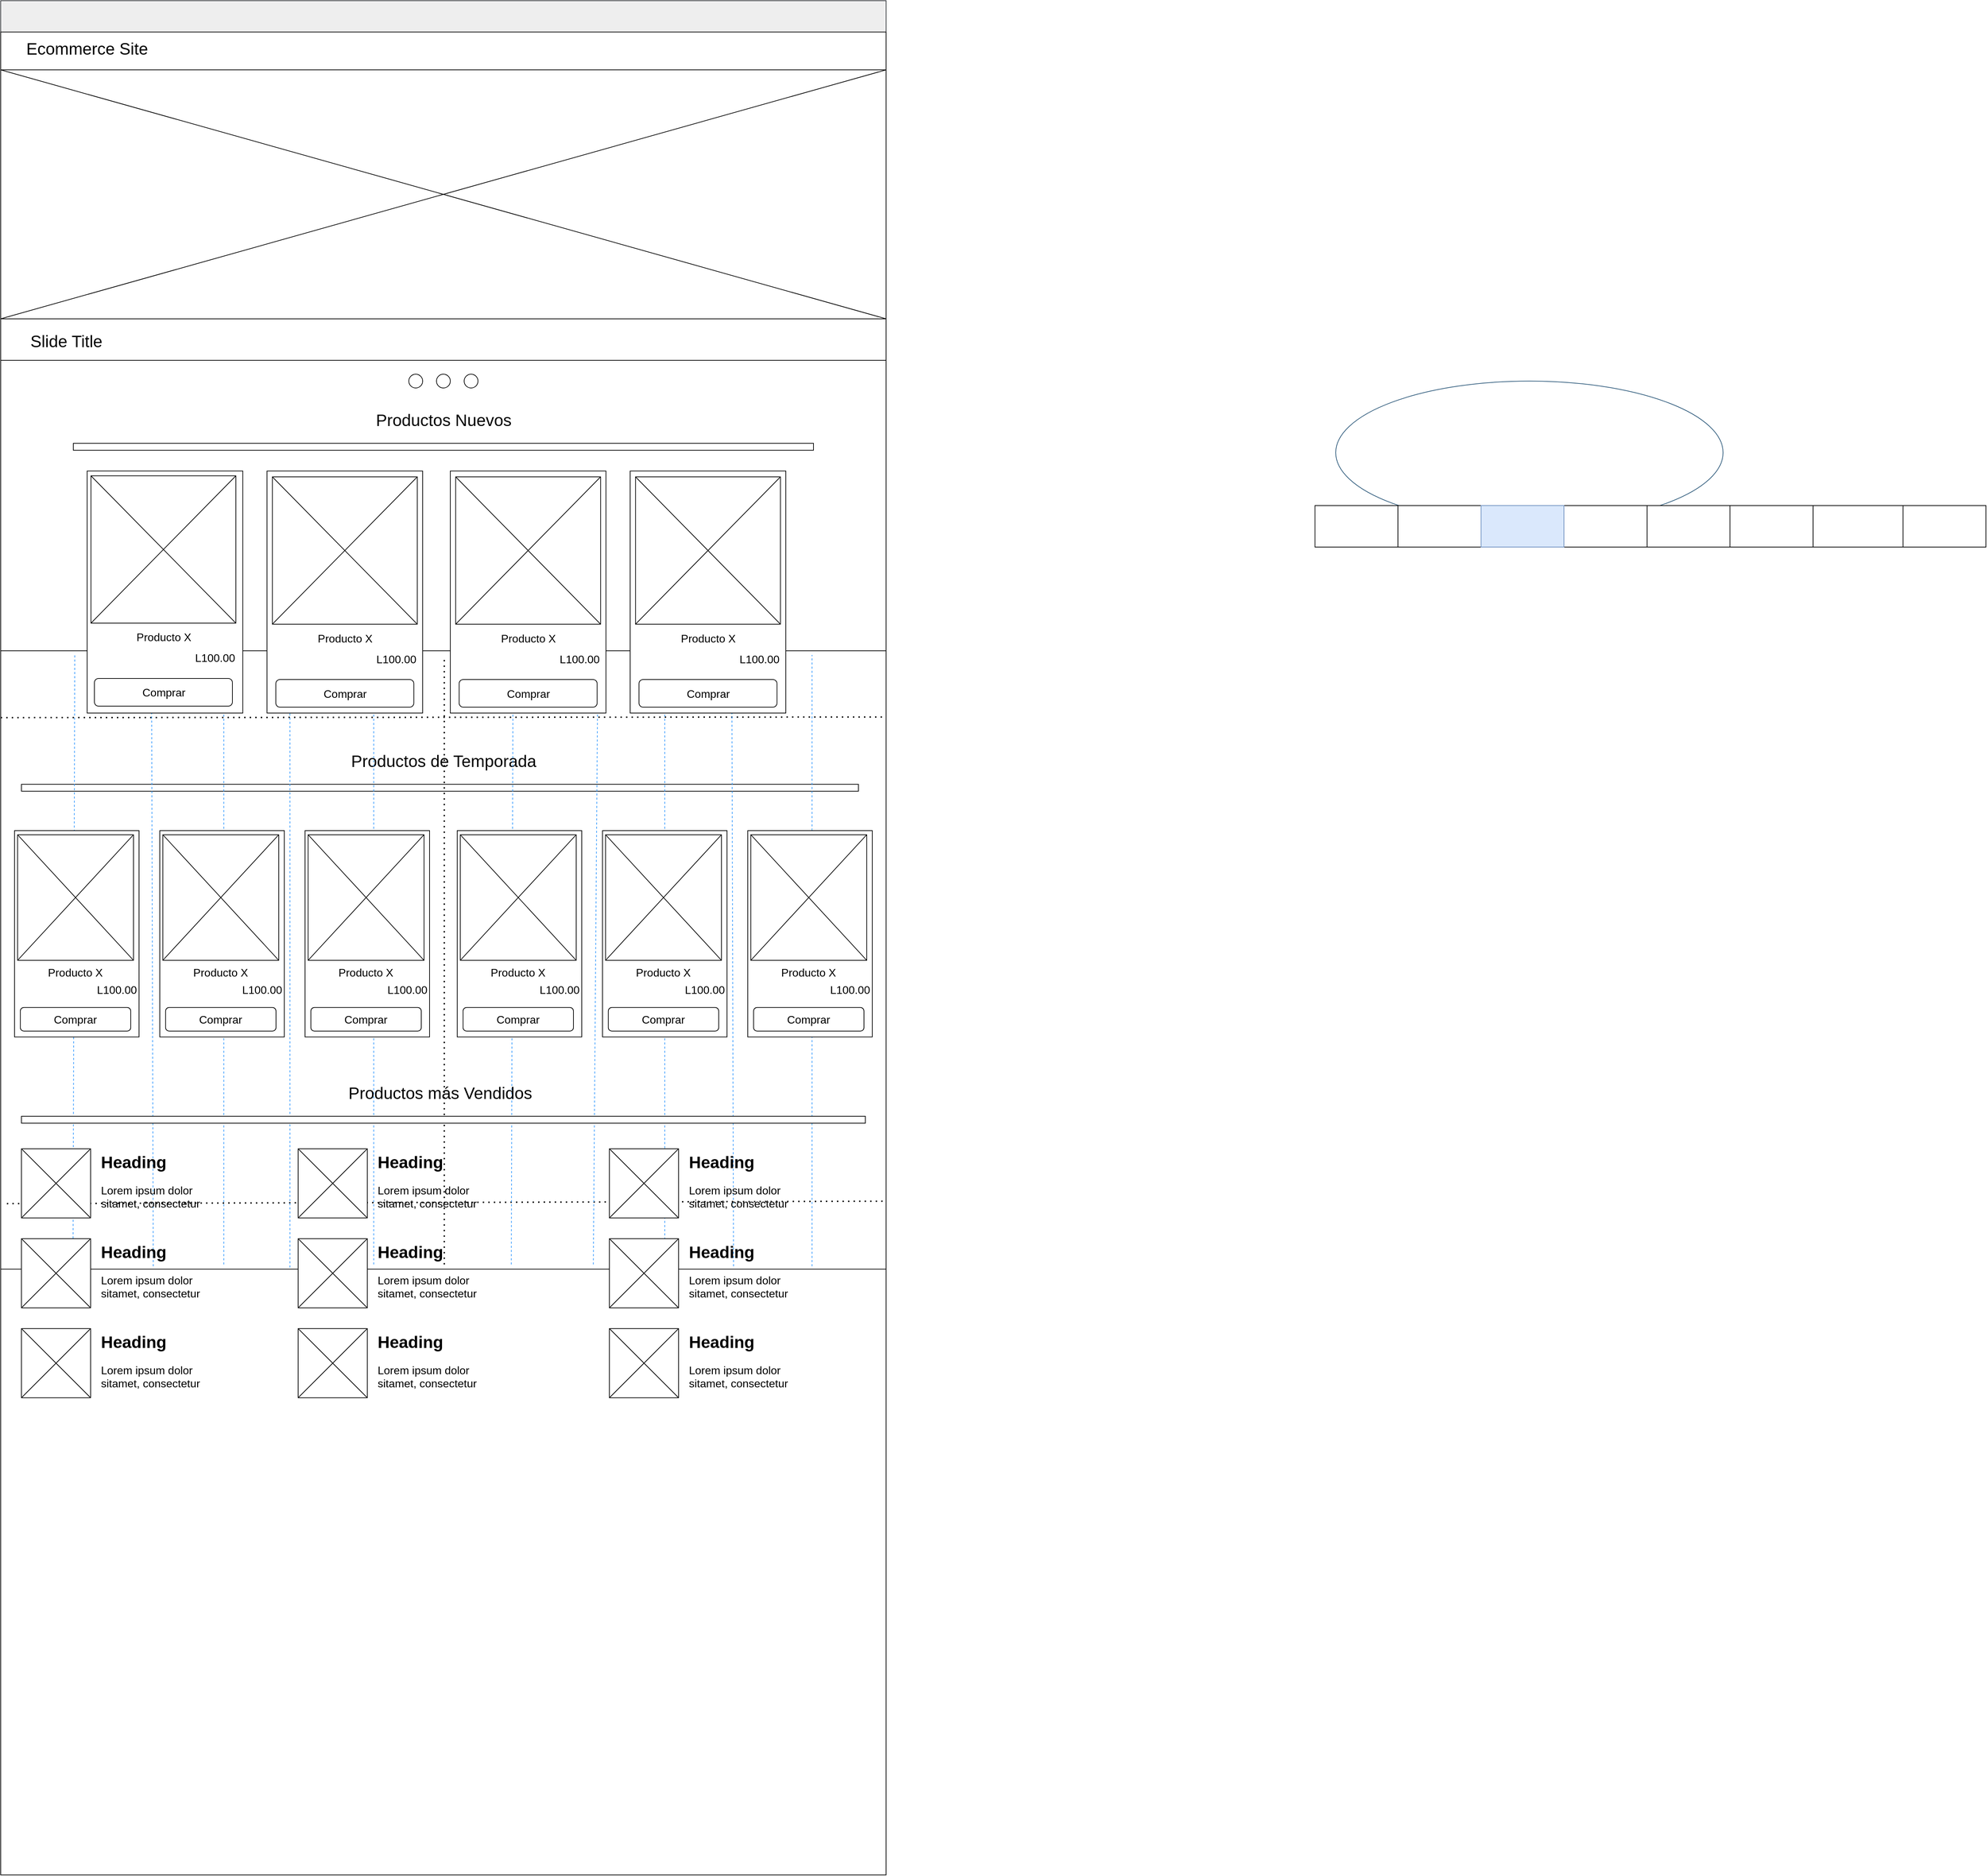 <mxfile version="14.1.8" type="device"><diagram id="IemHOrVSS4CDlaY1buWt" name="Page-1"><mxGraphModel dx="1589" dy="1818" grid="1" gridSize="10" guides="1" tooltips="1" connect="1" arrows="1" fold="1" page="1" pageScale="1" pageWidth="1100" pageHeight="850" math="0" shadow="0"><root><mxCell id="0"/><mxCell id="1" parent="0"/><mxCell id="ACKiXUL_a8ZOPmM-B_Il-213" value="" style="ellipse;whiteSpace=wrap;html=1;strokeColor=#2F5B7C;fontSize=16;" vertex="1" parent="1"><mxGeometry x="1930" y="390" width="560" height="207" as="geometry"/></mxCell><mxCell id="ACKiXUL_a8ZOPmM-B_Il-132" value="" style="group;fontSize=16;" vertex="1" connectable="0" parent="1"><mxGeometry y="1610" width="1280" height="940" as="geometry"/></mxCell><mxCell id="ACKiXUL_a8ZOPmM-B_Il-133" value="" style="rounded=1;whiteSpace=wrap;html=1;fillColor=#eeeeee;strokeColor=#36393d;arcSize=0;" vertex="1" parent="ACKiXUL_a8ZOPmM-B_Il-132"><mxGeometry width="1280" height="50" as="geometry"/></mxCell><mxCell id="ACKiXUL_a8ZOPmM-B_Il-134" value="" style="rounded=1;whiteSpace=wrap;html=1;arcSize=0;" vertex="1" parent="ACKiXUL_a8ZOPmM-B_Il-132"><mxGeometry y="45.31" width="1280" height="894.69" as="geometry"/></mxCell><mxCell id="ACKiXUL_a8ZOPmM-B_Il-1" value="" style="group;imageHeight=6;" vertex="1" connectable="0" parent="1"><mxGeometry y="-160" width="1280" height="2040.0" as="geometry"/></mxCell><mxCell id="ACKiXUL_a8ZOPmM-B_Il-17" value="" style="group" vertex="1" connectable="0" parent="ACKiXUL_a8ZOPmM-B_Il-1"><mxGeometry x="1.137e-13" y="894.004" width="1280" height="1145.996" as="geometry"/></mxCell><mxCell id="ACKiXUL_a8ZOPmM-B_Il-18" value="" style="rounded=1;whiteSpace=wrap;html=1;fillColor=#eeeeee;strokeColor=#36393d;arcSize=0;" vertex="1" parent="ACKiXUL_a8ZOPmM-B_Il-17"><mxGeometry width="1280" height="50" as="geometry"/></mxCell><mxCell id="ACKiXUL_a8ZOPmM-B_Il-19" value="" style="rounded=1;whiteSpace=wrap;html=1;arcSize=0;" vertex="1" parent="ACKiXUL_a8ZOPmM-B_Il-17"><mxGeometry y="45.31" width="1280" height="894.69" as="geometry"/></mxCell><mxCell id="ACKiXUL_a8ZOPmM-B_Il-21" value="Productos de Temporada" style="text;html=1;strokeColor=none;fillColor=none;align=center;verticalAlign=middle;whiteSpace=wrap;rounded=0;fontSize=24;" vertex="1" parent="ACKiXUL_a8ZOPmM-B_Il-17"><mxGeometry x="453.75" y="196" width="372.5" height="20" as="geometry"/></mxCell><mxCell id="ACKiXUL_a8ZOPmM-B_Il-22" value="" style="rounded=0;whiteSpace=wrap;html=1;fontSize=24;imageHeight=6;imageWidth=24;" vertex="1" parent="ACKiXUL_a8ZOPmM-B_Il-17"><mxGeometry x="30" y="239" width="1210" height="10" as="geometry"/></mxCell><mxCell id="ACKiXUL_a8ZOPmM-B_Il-63" value="" style="group;fontSize=16;" vertex="1" connectable="0" parent="ACKiXUL_a8ZOPmM-B_Il-17"><mxGeometry x="-1.137e-13" y="47.656" width="1280" height="1098.34" as="geometry"/></mxCell><mxCell id="ACKiXUL_a8ZOPmM-B_Il-64" value="" style="endArrow=none;dashed=1;html=1;dashPattern=1 3;strokeWidth=2;entryX=0.5;entryY=0;entryDx=0;entryDy=0;exitX=0.5;exitY=1;exitDx=0;exitDy=0;" edge="1" parent="ACKiXUL_a8ZOPmM-B_Il-63"><mxGeometry x="3.825" width="62.866" height="57.507" as="geometry"><mxPoint x="641.275" y="885.603" as="sourcePoint"/><mxPoint x="641.275" y="6.108" as="targetPoint"/></mxGeometry></mxCell><mxCell id="ACKiXUL_a8ZOPmM-B_Il-65" value="" style="endArrow=none;dashed=1;html=1;dashPattern=1 3;strokeWidth=2;exitX=-0.003;exitY=0.101;exitDx=0;exitDy=0;exitPerimeter=0;entryX=0.997;entryY=0.1;entryDx=0;entryDy=0;entryPerimeter=0;" edge="1" parent="ACKiXUL_a8ZOPmM-B_Il-63"><mxGeometry x="3.825" width="62.866" height="57.507" as="geometry"><mxPoint y="94.937" as="sourcePoint"/><mxPoint x="1274.9" y="94.057" as="targetPoint"/></mxGeometry></mxCell><mxCell id="ACKiXUL_a8ZOPmM-B_Il-66" value="" style="endArrow=none;dashed=1;html=1;dashPattern=1 3;strokeWidth=2;exitX=0.004;exitY=0.9;exitDx=0;exitDy=0;exitPerimeter=0;entryX=1.001;entryY=0.896;entryDx=0;entryDy=0;entryPerimeter=0;" edge="1" parent="ACKiXUL_a8ZOPmM-B_Il-63"><mxGeometry x="3.825" width="62.866" height="57.507" as="geometry"><mxPoint x="8.924" y="797.653" as="sourcePoint"/><mxPoint x="1280" y="794.135" as="targetPoint"/></mxGeometry></mxCell><mxCell id="ACKiXUL_a8ZOPmM-B_Il-67" value="" style="endArrow=none;dashed=1;html=1;strokeColor=#3399FF;entryX=0.25;entryY=0;entryDx=0;entryDy=0;exitX=0.25;exitY=1;exitDx=0;exitDy=0;" edge="1" parent="ACKiXUL_a8ZOPmM-B_Il-63"><mxGeometry x="3.825" width="62.866" height="57.507" as="geometry"><mxPoint x="322.55" y="885.603" as="sourcePoint"/><mxPoint x="322.55" y="6.108" as="targetPoint"/></mxGeometry></mxCell><mxCell id="ACKiXUL_a8ZOPmM-B_Il-68" value="" style="endArrow=none;dashed=1;html=1;strokeColor=#3399FF;entryX=0.75;entryY=0;entryDx=0;entryDy=0;exitX=0.75;exitY=1;exitDx=0;exitDy=0;" edge="1" parent="ACKiXUL_a8ZOPmM-B_Il-63"><mxGeometry x="3.825" width="62.866" height="57.507" as="geometry"><mxPoint x="960.0" y="885.603" as="sourcePoint"/><mxPoint x="960.0" y="6.108" as="targetPoint"/></mxGeometry></mxCell><mxCell id="ACKiXUL_a8ZOPmM-B_Il-69" value="" style="endArrow=none;dashed=1;html=1;strokeColor=#3399FF;entryX=0.081;entryY=-0.002;entryDx=0;entryDy=0;exitX=0.079;exitY=1.005;exitDx=0;exitDy=0;entryPerimeter=0;exitPerimeter=0;" edge="1" parent="ACKiXUL_a8ZOPmM-B_Il-63"><mxGeometry x="3.825" width="62.866" height="57.507" as="geometry"><mxPoint x="104.542" y="890.0" as="sourcePoint"/><mxPoint x="107.092" y="4.349" as="targetPoint"/></mxGeometry></mxCell><mxCell id="ACKiXUL_a8ZOPmM-B_Il-70" value="" style="endArrow=none;dashed=1;html=1;strokeColor=#3399FF;entryX=0.42;entryY=0.001;entryDx=0;entryDy=0;exitX=0.42;exitY=1;exitDx=0;exitDy=0;entryPerimeter=0;exitPerimeter=0;" edge="1" parent="ACKiXUL_a8ZOPmM-B_Il-63"><mxGeometry x="3.825" width="62.866" height="57.507" as="geometry"><mxPoint x="539.283" y="885.603" as="sourcePoint"/><mxPoint x="539.283" y="6.987" as="targetPoint"/></mxGeometry></mxCell><mxCell id="ACKiXUL_a8ZOPmM-B_Il-71" value="" style="endArrow=none;dashed=1;html=1;strokeColor=#3399FF;entryX=0.578;entryY=0.001;entryDx=0;entryDy=0;exitX=0.576;exitY=1;exitDx=0;exitDy=0;entryPerimeter=0;exitPerimeter=0;" edge="1" parent="ACKiXUL_a8ZOPmM-B_Il-63"><mxGeometry x="3.825" width="62.866" height="57.507" as="geometry"><mxPoint x="738.167" y="885.603" as="sourcePoint"/><mxPoint x="740.717" y="6.987" as="targetPoint"/></mxGeometry></mxCell><mxCell id="ACKiXUL_a8ZOPmM-B_Il-72" value="" style="endArrow=none;dashed=1;html=1;strokeColor=#3399FF;entryX=0.917;entryY=-0.002;entryDx=0;entryDy=0;exitX=0.917;exitY=1.003;exitDx=0;exitDy=0;entryPerimeter=0;exitPerimeter=0;" edge="1" parent="ACKiXUL_a8ZOPmM-B_Il-63"><mxGeometry x="3.825" width="62.866" height="57.507" as="geometry"><mxPoint x="1172.908" y="888.241" as="sourcePoint"/><mxPoint x="1172.908" y="4.349" as="targetPoint"/></mxGeometry></mxCell><mxCell id="ACKiXUL_a8ZOPmM-B_Il-73" value="" style="endArrow=none;dashed=1;html=1;strokeColor=#3399FF;entryX=0.168;entryY=0.001;entryDx=0;entryDy=0;exitX=0.17;exitY=1.003;exitDx=0;exitDy=0;entryPerimeter=0;exitPerimeter=0;" edge="1" parent="ACKiXUL_a8ZOPmM-B_Il-63"><mxGeometry x="3.825" width="62.866" height="57.507" as="geometry"><mxPoint x="220.558" y="888.241" as="sourcePoint"/><mxPoint x="218.008" y="6.987" as="targetPoint"/></mxGeometry></mxCell><mxCell id="ACKiXUL_a8ZOPmM-B_Il-74" value="" style="endArrow=none;dashed=1;html=1;strokeColor=#3399FF;entryX=0.325;entryY=-0.004;entryDx=0;entryDy=0;exitX=0.325;exitY=1.005;exitDx=0;exitDy=0;entryPerimeter=0;exitPerimeter=0;" edge="1" parent="ACKiXUL_a8ZOPmM-B_Il-63"><mxGeometry x="3.825" width="62.866" height="57.507" as="geometry"><mxPoint x="418.167" y="890.0" as="sourcePoint"/><mxPoint x="418.167" y="2.59" as="targetPoint"/></mxGeometry></mxCell><mxCell id="ACKiXUL_a8ZOPmM-B_Il-75" value="" style="endArrow=none;dashed=1;html=1;strokeColor=#3399FF;entryX=0.665;entryY=0;entryDx=0;entryDy=0;exitX=0.669;exitY=1;exitDx=0;exitDy=0;entryPerimeter=0;exitPerimeter=0;" edge="1" parent="ACKiXUL_a8ZOPmM-B_Il-63"><mxGeometry x="3.825" width="62.866" height="57.507" as="geometry"><mxPoint x="856.733" y="885.603" as="sourcePoint"/><mxPoint x="863.402" as="targetPoint"/></mxGeometry></mxCell><mxCell id="ACKiXUL_a8ZOPmM-B_Il-76" value="" style="endArrow=none;dashed=1;html=1;strokeColor=#3399FF;entryX=0.826;entryY=0.001;entryDx=0;entryDy=0;exitX=0.828;exitY=1.003;exitDx=0;exitDy=0;entryPerimeter=0;exitPerimeter=0;" edge="1" parent="ACKiXUL_a8ZOPmM-B_Il-63"><mxGeometry x="3.825" width="62.866" height="57.507" as="geometry"><mxPoint x="1059.442" y="888.241" as="sourcePoint"/><mxPoint x="1056.892" y="6.987" as="targetPoint"/></mxGeometry></mxCell><mxCell id="ACKiXUL_a8ZOPmM-B_Il-77" value="" style="group" vertex="1" connectable="0" parent="ACKiXUL_a8ZOPmM-B_Il-63"><mxGeometry x="20" y="258.34" width="180" height="298.34" as="geometry"/></mxCell><mxCell id="ACKiXUL_a8ZOPmM-B_Il-78" value="" style="rounded=0;whiteSpace=wrap;html=1;fontSize=24;" vertex="1" parent="ACKiXUL_a8ZOPmM-B_Il-77"><mxGeometry width="180" height="298.34" as="geometry"/></mxCell><mxCell id="ACKiXUL_a8ZOPmM-B_Il-79" value="" style="group;fontSize=24;" vertex="1" connectable="0" parent="ACKiXUL_a8ZOPmM-B_Il-77"><mxGeometry x="4.4" y="5.967" width="167.6" height="181.561" as="geometry"/></mxCell><mxCell id="ACKiXUL_a8ZOPmM-B_Il-80" value="" style="rounded=0;whiteSpace=wrap;html=1;fontSize=24;" vertex="1" parent="ACKiXUL_a8ZOPmM-B_Il-79"><mxGeometry width="167.6" height="181.561" as="geometry"/></mxCell><mxCell id="ACKiXUL_a8ZOPmM-B_Il-81" value="" style="endArrow=none;html=1;fontSize=24;entryX=1;entryY=0;entryDx=0;entryDy=0;exitX=0;exitY=1;exitDx=0;exitDy=0;" edge="1" parent="ACKiXUL_a8ZOPmM-B_Il-79" source="ACKiXUL_a8ZOPmM-B_Il-80" target="ACKiXUL_a8ZOPmM-B_Il-80"><mxGeometry width="50" height="50" relative="1" as="geometry"><mxPoint x="27.933" y="514.423" as="sourcePoint"/><mxPoint x="97.767" y="363.122" as="targetPoint"/></mxGeometry></mxCell><mxCell id="ACKiXUL_a8ZOPmM-B_Il-82" value="" style="endArrow=none;html=1;fontSize=24;exitX=0;exitY=0;exitDx=0;exitDy=0;entryX=1;entryY=1;entryDx=0;entryDy=0;" edge="1" parent="ACKiXUL_a8ZOPmM-B_Il-79" source="ACKiXUL_a8ZOPmM-B_Il-80" target="ACKiXUL_a8ZOPmM-B_Il-80"><mxGeometry width="50" height="50" relative="1" as="geometry"><mxPoint x="41.9" y="423.643" as="sourcePoint"/><mxPoint x="111.733" y="272.342" as="targetPoint"/></mxGeometry></mxCell><mxCell id="ACKiXUL_a8ZOPmM-B_Il-83" value="Producto X" style="text;html=1;strokeColor=none;fillColor=none;align=center;verticalAlign=middle;whiteSpace=wrap;rounded=0;fontSize=16;" vertex="1" parent="ACKiXUL_a8ZOPmM-B_Il-77"><mxGeometry x="4.4" y="196.052" width="167.6" height="17.048" as="geometry"/></mxCell><mxCell id="ACKiXUL_a8ZOPmM-B_Il-84" value="L100.00" style="text;html=1;strokeColor=none;fillColor=none;align=center;verticalAlign=middle;whiteSpace=wrap;rounded=0;fontSize=16;" vertex="1" parent="ACKiXUL_a8ZOPmM-B_Il-77"><mxGeometry x="124" y="221.624" width="48" height="17.048" as="geometry"/></mxCell><mxCell id="ACKiXUL_a8ZOPmM-B_Il-85" value="Comprar" style="rounded=1;whiteSpace=wrap;html=1;fontSize=16;" vertex="1" parent="ACKiXUL_a8ZOPmM-B_Il-77"><mxGeometry x="8.4" y="255.72" width="159.6" height="34.096" as="geometry"/></mxCell><mxCell id="ACKiXUL_a8ZOPmM-B_Il-105" value="" style="group" vertex="1" connectable="0" parent="ACKiXUL_a8ZOPmM-B_Il-63"><mxGeometry x="660" y="258.34" width="180" height="298.34" as="geometry"/></mxCell><mxCell id="ACKiXUL_a8ZOPmM-B_Il-106" value="" style="rounded=0;whiteSpace=wrap;html=1;fontSize=24;" vertex="1" parent="ACKiXUL_a8ZOPmM-B_Il-105"><mxGeometry width="180" height="298.34" as="geometry"/></mxCell><mxCell id="ACKiXUL_a8ZOPmM-B_Il-107" value="" style="group;fontSize=24;" vertex="1" connectable="0" parent="ACKiXUL_a8ZOPmM-B_Il-105"><mxGeometry x="4.4" y="5.967" width="167.6" height="181.561" as="geometry"/></mxCell><mxCell id="ACKiXUL_a8ZOPmM-B_Il-108" value="" style="rounded=0;whiteSpace=wrap;html=1;fontSize=24;" vertex="1" parent="ACKiXUL_a8ZOPmM-B_Il-107"><mxGeometry width="167.6" height="181.561" as="geometry"/></mxCell><mxCell id="ACKiXUL_a8ZOPmM-B_Il-109" value="" style="endArrow=none;html=1;fontSize=24;entryX=1;entryY=0;entryDx=0;entryDy=0;exitX=0;exitY=1;exitDx=0;exitDy=0;" edge="1" parent="ACKiXUL_a8ZOPmM-B_Il-107" source="ACKiXUL_a8ZOPmM-B_Il-108" target="ACKiXUL_a8ZOPmM-B_Il-108"><mxGeometry width="50" height="50" relative="1" as="geometry"><mxPoint x="27.933" y="514.423" as="sourcePoint"/><mxPoint x="97.767" y="363.122" as="targetPoint"/></mxGeometry></mxCell><mxCell id="ACKiXUL_a8ZOPmM-B_Il-110" value="" style="endArrow=none;html=1;fontSize=24;exitX=0;exitY=0;exitDx=0;exitDy=0;entryX=1;entryY=1;entryDx=0;entryDy=0;" edge="1" parent="ACKiXUL_a8ZOPmM-B_Il-107" source="ACKiXUL_a8ZOPmM-B_Il-108" target="ACKiXUL_a8ZOPmM-B_Il-108"><mxGeometry width="50" height="50" relative="1" as="geometry"><mxPoint x="41.9" y="423.643" as="sourcePoint"/><mxPoint x="111.733" y="272.342" as="targetPoint"/></mxGeometry></mxCell><mxCell id="ACKiXUL_a8ZOPmM-B_Il-111" value="Producto X" style="text;html=1;strokeColor=none;fillColor=none;align=center;verticalAlign=middle;whiteSpace=wrap;rounded=0;fontSize=16;" vertex="1" parent="ACKiXUL_a8ZOPmM-B_Il-105"><mxGeometry x="4.4" y="196.052" width="167.6" height="17.048" as="geometry"/></mxCell><mxCell id="ACKiXUL_a8ZOPmM-B_Il-112" value="L100.00" style="text;html=1;strokeColor=none;fillColor=none;align=center;verticalAlign=middle;whiteSpace=wrap;rounded=0;fontSize=16;" vertex="1" parent="ACKiXUL_a8ZOPmM-B_Il-105"><mxGeometry x="124" y="221.624" width="48" height="17.048" as="geometry"/></mxCell><mxCell id="ACKiXUL_a8ZOPmM-B_Il-113" value="Comprar" style="rounded=1;whiteSpace=wrap;html=1;fontSize=16;" vertex="1" parent="ACKiXUL_a8ZOPmM-B_Il-105"><mxGeometry x="8.4" y="255.72" width="159.6" height="34.096" as="geometry"/></mxCell><mxCell id="ACKiXUL_a8ZOPmM-B_Il-114" value="" style="group" vertex="1" connectable="0" parent="ACKiXUL_a8ZOPmM-B_Il-63"><mxGeometry x="870" y="258.34" width="180" height="298.34" as="geometry"/></mxCell><mxCell id="ACKiXUL_a8ZOPmM-B_Il-115" value="" style="rounded=0;whiteSpace=wrap;html=1;fontSize=24;" vertex="1" parent="ACKiXUL_a8ZOPmM-B_Il-114"><mxGeometry width="180" height="298.34" as="geometry"/></mxCell><mxCell id="ACKiXUL_a8ZOPmM-B_Il-116" value="" style="group;fontSize=24;" vertex="1" connectable="0" parent="ACKiXUL_a8ZOPmM-B_Il-114"><mxGeometry x="4.4" y="5.967" width="167.6" height="181.561" as="geometry"/></mxCell><mxCell id="ACKiXUL_a8ZOPmM-B_Il-117" value="" style="rounded=0;whiteSpace=wrap;html=1;fontSize=24;" vertex="1" parent="ACKiXUL_a8ZOPmM-B_Il-116"><mxGeometry width="167.6" height="181.561" as="geometry"/></mxCell><mxCell id="ACKiXUL_a8ZOPmM-B_Il-118" value="" style="endArrow=none;html=1;fontSize=24;entryX=1;entryY=0;entryDx=0;entryDy=0;exitX=0;exitY=1;exitDx=0;exitDy=0;" edge="1" parent="ACKiXUL_a8ZOPmM-B_Il-116" source="ACKiXUL_a8ZOPmM-B_Il-117" target="ACKiXUL_a8ZOPmM-B_Il-117"><mxGeometry width="50" height="50" relative="1" as="geometry"><mxPoint x="27.933" y="514.423" as="sourcePoint"/><mxPoint x="97.767" y="363.122" as="targetPoint"/></mxGeometry></mxCell><mxCell id="ACKiXUL_a8ZOPmM-B_Il-119" value="" style="endArrow=none;html=1;fontSize=24;exitX=0;exitY=0;exitDx=0;exitDy=0;entryX=1;entryY=1;entryDx=0;entryDy=0;" edge="1" parent="ACKiXUL_a8ZOPmM-B_Il-116" source="ACKiXUL_a8ZOPmM-B_Il-117" target="ACKiXUL_a8ZOPmM-B_Il-117"><mxGeometry width="50" height="50" relative="1" as="geometry"><mxPoint x="41.9" y="423.643" as="sourcePoint"/><mxPoint x="111.733" y="272.342" as="targetPoint"/></mxGeometry></mxCell><mxCell id="ACKiXUL_a8ZOPmM-B_Il-120" value="Producto X" style="text;html=1;strokeColor=none;fillColor=none;align=center;verticalAlign=middle;whiteSpace=wrap;rounded=0;fontSize=16;" vertex="1" parent="ACKiXUL_a8ZOPmM-B_Il-114"><mxGeometry x="4.4" y="196.052" width="167.6" height="17.048" as="geometry"/></mxCell><mxCell id="ACKiXUL_a8ZOPmM-B_Il-121" value="L100.00" style="text;html=1;strokeColor=none;fillColor=none;align=center;verticalAlign=middle;whiteSpace=wrap;rounded=0;fontSize=16;" vertex="1" parent="ACKiXUL_a8ZOPmM-B_Il-114"><mxGeometry x="124" y="221.624" width="48" height="17.048" as="geometry"/></mxCell><mxCell id="ACKiXUL_a8ZOPmM-B_Il-122" value="Comprar" style="rounded=1;whiteSpace=wrap;html=1;fontSize=16;" vertex="1" parent="ACKiXUL_a8ZOPmM-B_Il-114"><mxGeometry x="8.4" y="255.72" width="159.6" height="34.096" as="geometry"/></mxCell><mxCell id="ACKiXUL_a8ZOPmM-B_Il-155" value="" style="group" vertex="1" connectable="0" parent="ACKiXUL_a8ZOPmM-B_Il-63"><mxGeometry x="430" y="718.34" width="300" height="110" as="geometry"/></mxCell><mxCell id="ACKiXUL_a8ZOPmM-B_Il-156" value="" style="group;fontSize=16;" vertex="1" connectable="0" parent="ACKiXUL_a8ZOPmM-B_Il-155"><mxGeometry width="100" height="100" as="geometry"/></mxCell><mxCell id="ACKiXUL_a8ZOPmM-B_Il-157" value="" style="rounded=0;whiteSpace=wrap;html=1;fontSize=24;" vertex="1" parent="ACKiXUL_a8ZOPmM-B_Il-156"><mxGeometry width="100" height="100" as="geometry"/></mxCell><mxCell id="ACKiXUL_a8ZOPmM-B_Il-158" value="" style="endArrow=none;html=1;fontSize=24;entryX=1;entryY=0;entryDx=0;entryDy=0;exitX=0;exitY=1;exitDx=0;exitDy=0;" edge="1" parent="ACKiXUL_a8ZOPmM-B_Il-156" source="ACKiXUL_a8ZOPmM-B_Il-157" target="ACKiXUL_a8ZOPmM-B_Il-157"><mxGeometry width="50" height="50" relative="1" as="geometry"><mxPoint x="16.667" y="283.333" as="sourcePoint"/><mxPoint x="58.333" y="200" as="targetPoint"/></mxGeometry></mxCell><mxCell id="ACKiXUL_a8ZOPmM-B_Il-159" value="" style="endArrow=none;html=1;fontSize=24;exitX=0;exitY=0;exitDx=0;exitDy=0;entryX=1;entryY=1;entryDx=0;entryDy=0;" edge="1" parent="ACKiXUL_a8ZOPmM-B_Il-156" source="ACKiXUL_a8ZOPmM-B_Il-157" target="ACKiXUL_a8ZOPmM-B_Il-157"><mxGeometry width="50" height="50" relative="1" as="geometry"><mxPoint x="25" y="233.333" as="sourcePoint"/><mxPoint x="66.667" y="150" as="targetPoint"/></mxGeometry></mxCell><mxCell id="ACKiXUL_a8ZOPmM-B_Il-160" value="&lt;p style=&quot;line-height: 60%&quot;&gt;&lt;/p&gt;&lt;h1 style=&quot;font-size: 24px&quot;&gt;&lt;font style=&quot;font-size: 24px ; line-height: 40%&quot;&gt;Heading&lt;/font&gt;&lt;/h1&gt;&lt;p&gt;Lorem ipsum dolor sitamet, consectetur&amp;nbsp;&lt;/p&gt;&lt;p&gt;&lt;/p&gt;" style="text;html=1;strokeColor=none;fillColor=none;spacing=5;spacingTop=-20;whiteSpace=wrap;overflow=hidden;rounded=0;fontSize=16;" vertex="1" parent="ACKiXUL_a8ZOPmM-B_Il-155"><mxGeometry x="110" width="190" height="110" as="geometry"/></mxCell><mxCell id="ACKiXUL_a8ZOPmM-B_Il-161" value="" style="group" vertex="1" connectable="0" parent="ACKiXUL_a8ZOPmM-B_Il-63"><mxGeometry x="430" y="848.34" width="300" height="110" as="geometry"/></mxCell><mxCell id="ACKiXUL_a8ZOPmM-B_Il-162" value="" style="group;fontSize=16;" vertex="1" connectable="0" parent="ACKiXUL_a8ZOPmM-B_Il-161"><mxGeometry width="100" height="100" as="geometry"/></mxCell><mxCell id="ACKiXUL_a8ZOPmM-B_Il-163" value="" style="rounded=0;whiteSpace=wrap;html=1;fontSize=24;" vertex="1" parent="ACKiXUL_a8ZOPmM-B_Il-162"><mxGeometry width="100" height="100" as="geometry"/></mxCell><mxCell id="ACKiXUL_a8ZOPmM-B_Il-164" value="" style="endArrow=none;html=1;fontSize=24;entryX=1;entryY=0;entryDx=0;entryDy=0;exitX=0;exitY=1;exitDx=0;exitDy=0;" edge="1" parent="ACKiXUL_a8ZOPmM-B_Il-162" source="ACKiXUL_a8ZOPmM-B_Il-163" target="ACKiXUL_a8ZOPmM-B_Il-163"><mxGeometry width="50" height="50" relative="1" as="geometry"><mxPoint x="16.667" y="283.333" as="sourcePoint"/><mxPoint x="58.333" y="200" as="targetPoint"/></mxGeometry></mxCell><mxCell id="ACKiXUL_a8ZOPmM-B_Il-165" value="" style="endArrow=none;html=1;fontSize=24;exitX=0;exitY=0;exitDx=0;exitDy=0;entryX=1;entryY=1;entryDx=0;entryDy=0;" edge="1" parent="ACKiXUL_a8ZOPmM-B_Il-162" source="ACKiXUL_a8ZOPmM-B_Il-163" target="ACKiXUL_a8ZOPmM-B_Il-163"><mxGeometry width="50" height="50" relative="1" as="geometry"><mxPoint x="25" y="233.333" as="sourcePoint"/><mxPoint x="66.667" y="150" as="targetPoint"/></mxGeometry></mxCell><mxCell id="ACKiXUL_a8ZOPmM-B_Il-166" value="&lt;p style=&quot;line-height: 60%&quot;&gt;&lt;/p&gt;&lt;h1 style=&quot;font-size: 24px&quot;&gt;&lt;font style=&quot;font-size: 24px ; line-height: 40%&quot;&gt;Heading&lt;/font&gt;&lt;/h1&gt;&lt;p&gt;Lorem ipsum dolor sitamet, consectetur&amp;nbsp;&lt;/p&gt;&lt;p&gt;&lt;/p&gt;" style="text;html=1;strokeColor=none;fillColor=none;spacing=5;spacingTop=-20;whiteSpace=wrap;overflow=hidden;rounded=0;fontSize=16;" vertex="1" parent="ACKiXUL_a8ZOPmM-B_Il-161"><mxGeometry x="110" width="190" height="110" as="geometry"/></mxCell><mxCell id="ACKiXUL_a8ZOPmM-B_Il-167" value="" style="group" vertex="1" connectable="0" parent="ACKiXUL_a8ZOPmM-B_Il-63"><mxGeometry x="430" y="978.34" width="300" height="110" as="geometry"/></mxCell><mxCell id="ACKiXUL_a8ZOPmM-B_Il-168" value="" style="group;fontSize=16;" vertex="1" connectable="0" parent="ACKiXUL_a8ZOPmM-B_Il-167"><mxGeometry width="100" height="100" as="geometry"/></mxCell><mxCell id="ACKiXUL_a8ZOPmM-B_Il-169" value="" style="rounded=0;whiteSpace=wrap;html=1;fontSize=24;" vertex="1" parent="ACKiXUL_a8ZOPmM-B_Il-168"><mxGeometry width="100" height="100" as="geometry"/></mxCell><mxCell id="ACKiXUL_a8ZOPmM-B_Il-170" value="" style="endArrow=none;html=1;fontSize=24;entryX=1;entryY=0;entryDx=0;entryDy=0;exitX=0;exitY=1;exitDx=0;exitDy=0;" edge="1" parent="ACKiXUL_a8ZOPmM-B_Il-168" source="ACKiXUL_a8ZOPmM-B_Il-169" target="ACKiXUL_a8ZOPmM-B_Il-169"><mxGeometry width="50" height="50" relative="1" as="geometry"><mxPoint x="16.667" y="283.333" as="sourcePoint"/><mxPoint x="58.333" y="200" as="targetPoint"/></mxGeometry></mxCell><mxCell id="ACKiXUL_a8ZOPmM-B_Il-171" value="" style="endArrow=none;html=1;fontSize=24;exitX=0;exitY=0;exitDx=0;exitDy=0;entryX=1;entryY=1;entryDx=0;entryDy=0;" edge="1" parent="ACKiXUL_a8ZOPmM-B_Il-168" source="ACKiXUL_a8ZOPmM-B_Il-169" target="ACKiXUL_a8ZOPmM-B_Il-169"><mxGeometry width="50" height="50" relative="1" as="geometry"><mxPoint x="25" y="233.333" as="sourcePoint"/><mxPoint x="66.667" y="150" as="targetPoint"/></mxGeometry></mxCell><mxCell id="ACKiXUL_a8ZOPmM-B_Il-172" value="&lt;p style=&quot;line-height: 60%&quot;&gt;&lt;/p&gt;&lt;h1 style=&quot;font-size: 24px&quot;&gt;&lt;font style=&quot;font-size: 24px ; line-height: 40%&quot;&gt;Heading&lt;/font&gt;&lt;/h1&gt;&lt;p&gt;Lorem ipsum dolor sitamet, consectetur&amp;nbsp;&lt;/p&gt;&lt;p&gt;&lt;/p&gt;" style="text;html=1;strokeColor=none;fillColor=none;spacing=5;spacingTop=-20;whiteSpace=wrap;overflow=hidden;rounded=0;fontSize=16;" vertex="1" parent="ACKiXUL_a8ZOPmM-B_Il-167"><mxGeometry x="110" width="190" height="110" as="geometry"/></mxCell><mxCell id="ACKiXUL_a8ZOPmM-B_Il-185" value="" style="group" vertex="1" connectable="0" parent="ACKiXUL_a8ZOPmM-B_Il-63"><mxGeometry x="880" y="718.34" width="300" height="110" as="geometry"/></mxCell><mxCell id="ACKiXUL_a8ZOPmM-B_Il-186" value="" style="group;fontSize=16;" vertex="1" connectable="0" parent="ACKiXUL_a8ZOPmM-B_Il-185"><mxGeometry width="100" height="100" as="geometry"/></mxCell><mxCell id="ACKiXUL_a8ZOPmM-B_Il-187" value="" style="rounded=0;whiteSpace=wrap;html=1;fontSize=24;" vertex="1" parent="ACKiXUL_a8ZOPmM-B_Il-186"><mxGeometry width="100" height="100" as="geometry"/></mxCell><mxCell id="ACKiXUL_a8ZOPmM-B_Il-188" value="" style="endArrow=none;html=1;fontSize=24;entryX=1;entryY=0;entryDx=0;entryDy=0;exitX=0;exitY=1;exitDx=0;exitDy=0;" edge="1" parent="ACKiXUL_a8ZOPmM-B_Il-186" source="ACKiXUL_a8ZOPmM-B_Il-187" target="ACKiXUL_a8ZOPmM-B_Il-187"><mxGeometry width="50" height="50" relative="1" as="geometry"><mxPoint x="16.667" y="283.333" as="sourcePoint"/><mxPoint x="58.333" y="200" as="targetPoint"/></mxGeometry></mxCell><mxCell id="ACKiXUL_a8ZOPmM-B_Il-189" value="" style="endArrow=none;html=1;fontSize=24;exitX=0;exitY=0;exitDx=0;exitDy=0;entryX=1;entryY=1;entryDx=0;entryDy=0;" edge="1" parent="ACKiXUL_a8ZOPmM-B_Il-186" source="ACKiXUL_a8ZOPmM-B_Il-187" target="ACKiXUL_a8ZOPmM-B_Il-187"><mxGeometry width="50" height="50" relative="1" as="geometry"><mxPoint x="25" y="233.333" as="sourcePoint"/><mxPoint x="66.667" y="150" as="targetPoint"/></mxGeometry></mxCell><mxCell id="ACKiXUL_a8ZOPmM-B_Il-190" value="&lt;p style=&quot;line-height: 60%&quot;&gt;&lt;/p&gt;&lt;h1 style=&quot;font-size: 24px&quot;&gt;&lt;font style=&quot;font-size: 24px ; line-height: 40%&quot;&gt;Heading&lt;/font&gt;&lt;/h1&gt;&lt;p&gt;Lorem ipsum dolor sitamet, consectetur&amp;nbsp;&lt;/p&gt;&lt;p&gt;&lt;/p&gt;" style="text;html=1;strokeColor=none;fillColor=none;spacing=5;spacingTop=-20;whiteSpace=wrap;overflow=hidden;rounded=0;fontSize=16;" vertex="1" parent="ACKiXUL_a8ZOPmM-B_Il-185"><mxGeometry x="110" width="190" height="110" as="geometry"/></mxCell><mxCell id="ACKiXUL_a8ZOPmM-B_Il-191" value="" style="group" vertex="1" connectable="0" parent="ACKiXUL_a8ZOPmM-B_Il-63"><mxGeometry x="880" y="848.34" width="300" height="110" as="geometry"/></mxCell><mxCell id="ACKiXUL_a8ZOPmM-B_Il-192" value="" style="group;fontSize=16;" vertex="1" connectable="0" parent="ACKiXUL_a8ZOPmM-B_Il-191"><mxGeometry width="100" height="100" as="geometry"/></mxCell><mxCell id="ACKiXUL_a8ZOPmM-B_Il-193" value="" style="rounded=0;whiteSpace=wrap;html=1;fontSize=24;" vertex="1" parent="ACKiXUL_a8ZOPmM-B_Il-192"><mxGeometry width="100" height="100" as="geometry"/></mxCell><mxCell id="ACKiXUL_a8ZOPmM-B_Il-194" value="" style="endArrow=none;html=1;fontSize=24;entryX=1;entryY=0;entryDx=0;entryDy=0;exitX=0;exitY=1;exitDx=0;exitDy=0;" edge="1" parent="ACKiXUL_a8ZOPmM-B_Il-192" source="ACKiXUL_a8ZOPmM-B_Il-193" target="ACKiXUL_a8ZOPmM-B_Il-193"><mxGeometry width="50" height="50" relative="1" as="geometry"><mxPoint x="16.667" y="283.333" as="sourcePoint"/><mxPoint x="58.333" y="200" as="targetPoint"/></mxGeometry></mxCell><mxCell id="ACKiXUL_a8ZOPmM-B_Il-195" value="" style="endArrow=none;html=1;fontSize=24;exitX=0;exitY=0;exitDx=0;exitDy=0;entryX=1;entryY=1;entryDx=0;entryDy=0;" edge="1" parent="ACKiXUL_a8ZOPmM-B_Il-192" source="ACKiXUL_a8ZOPmM-B_Il-193" target="ACKiXUL_a8ZOPmM-B_Il-193"><mxGeometry width="50" height="50" relative="1" as="geometry"><mxPoint x="25" y="233.333" as="sourcePoint"/><mxPoint x="66.667" y="150" as="targetPoint"/></mxGeometry></mxCell><mxCell id="ACKiXUL_a8ZOPmM-B_Il-196" value="&lt;p style=&quot;line-height: 60%&quot;&gt;&lt;/p&gt;&lt;h1 style=&quot;font-size: 24px&quot;&gt;&lt;font style=&quot;font-size: 24px ; line-height: 40%&quot;&gt;Heading&lt;/font&gt;&lt;/h1&gt;&lt;p&gt;Lorem ipsum dolor sitamet, consectetur&amp;nbsp;&lt;/p&gt;&lt;p&gt;&lt;/p&gt;" style="text;html=1;strokeColor=none;fillColor=none;spacing=5;spacingTop=-20;whiteSpace=wrap;overflow=hidden;rounded=0;fontSize=16;" vertex="1" parent="ACKiXUL_a8ZOPmM-B_Il-191"><mxGeometry x="110" width="190" height="110" as="geometry"/></mxCell><mxCell id="ACKiXUL_a8ZOPmM-B_Il-197" value="" style="group" vertex="1" connectable="0" parent="ACKiXUL_a8ZOPmM-B_Il-63"><mxGeometry x="880" y="978.34" width="300" height="110" as="geometry"/></mxCell><mxCell id="ACKiXUL_a8ZOPmM-B_Il-198" value="" style="group;fontSize=16;" vertex="1" connectable="0" parent="ACKiXUL_a8ZOPmM-B_Il-197"><mxGeometry width="100" height="100" as="geometry"/></mxCell><mxCell id="ACKiXUL_a8ZOPmM-B_Il-199" value="" style="rounded=0;whiteSpace=wrap;html=1;fontSize=24;" vertex="1" parent="ACKiXUL_a8ZOPmM-B_Il-198"><mxGeometry width="100" height="100" as="geometry"/></mxCell><mxCell id="ACKiXUL_a8ZOPmM-B_Il-200" value="" style="endArrow=none;html=1;fontSize=24;entryX=1;entryY=0;entryDx=0;entryDy=0;exitX=0;exitY=1;exitDx=0;exitDy=0;" edge="1" parent="ACKiXUL_a8ZOPmM-B_Il-198" source="ACKiXUL_a8ZOPmM-B_Il-199" target="ACKiXUL_a8ZOPmM-B_Il-199"><mxGeometry width="50" height="50" relative="1" as="geometry"><mxPoint x="16.667" y="283.333" as="sourcePoint"/><mxPoint x="58.333" y="200" as="targetPoint"/></mxGeometry></mxCell><mxCell id="ACKiXUL_a8ZOPmM-B_Il-201" value="" style="endArrow=none;html=1;fontSize=24;exitX=0;exitY=0;exitDx=0;exitDy=0;entryX=1;entryY=1;entryDx=0;entryDy=0;" edge="1" parent="ACKiXUL_a8ZOPmM-B_Il-198" source="ACKiXUL_a8ZOPmM-B_Il-199" target="ACKiXUL_a8ZOPmM-B_Il-199"><mxGeometry width="50" height="50" relative="1" as="geometry"><mxPoint x="25" y="233.333" as="sourcePoint"/><mxPoint x="66.667" y="150" as="targetPoint"/></mxGeometry></mxCell><mxCell id="ACKiXUL_a8ZOPmM-B_Il-202" value="&lt;p style=&quot;line-height: 60%&quot;&gt;&lt;/p&gt;&lt;h1 style=&quot;font-size: 24px&quot;&gt;&lt;font style=&quot;font-size: 24px ; line-height: 40%&quot;&gt;Heading&lt;/font&gt;&lt;/h1&gt;&lt;p&gt;Lorem ipsum dolor sitamet, consectetur&amp;nbsp;&lt;/p&gt;&lt;p&gt;&lt;/p&gt;" style="text;html=1;strokeColor=none;fillColor=none;spacing=5;spacingTop=-20;whiteSpace=wrap;overflow=hidden;rounded=0;fontSize=16;" vertex="1" parent="ACKiXUL_a8ZOPmM-B_Il-197"><mxGeometry x="110" width="190" height="110" as="geometry"/></mxCell><mxCell id="ACKiXUL_a8ZOPmM-B_Il-87" value="" style="group" vertex="1" connectable="0" parent="ACKiXUL_a8ZOPmM-B_Il-17"><mxGeometry x="230.0" y="305.996" width="180" height="298.34" as="geometry"/></mxCell><mxCell id="ACKiXUL_a8ZOPmM-B_Il-88" value="" style="rounded=0;whiteSpace=wrap;html=1;fontSize=24;" vertex="1" parent="ACKiXUL_a8ZOPmM-B_Il-87"><mxGeometry width="180" height="298.34" as="geometry"/></mxCell><mxCell id="ACKiXUL_a8ZOPmM-B_Il-89" value="" style="group;fontSize=24;" vertex="1" connectable="0" parent="ACKiXUL_a8ZOPmM-B_Il-87"><mxGeometry x="4.4" y="5.967" width="167.6" height="181.561" as="geometry"/></mxCell><mxCell id="ACKiXUL_a8ZOPmM-B_Il-90" value="" style="rounded=0;whiteSpace=wrap;html=1;fontSize=24;" vertex="1" parent="ACKiXUL_a8ZOPmM-B_Il-89"><mxGeometry width="167.6" height="181.561" as="geometry"/></mxCell><mxCell id="ACKiXUL_a8ZOPmM-B_Il-91" value="" style="endArrow=none;html=1;fontSize=24;entryX=1;entryY=0;entryDx=0;entryDy=0;exitX=0;exitY=1;exitDx=0;exitDy=0;" edge="1" parent="ACKiXUL_a8ZOPmM-B_Il-89" source="ACKiXUL_a8ZOPmM-B_Il-90" target="ACKiXUL_a8ZOPmM-B_Il-90"><mxGeometry width="50" height="50" relative="1" as="geometry"><mxPoint x="27.933" y="514.423" as="sourcePoint"/><mxPoint x="97.767" y="363.122" as="targetPoint"/></mxGeometry></mxCell><mxCell id="ACKiXUL_a8ZOPmM-B_Il-92" value="" style="endArrow=none;html=1;fontSize=24;exitX=0;exitY=0;exitDx=0;exitDy=0;entryX=1;entryY=1;entryDx=0;entryDy=0;" edge="1" parent="ACKiXUL_a8ZOPmM-B_Il-89" source="ACKiXUL_a8ZOPmM-B_Il-90" target="ACKiXUL_a8ZOPmM-B_Il-90"><mxGeometry width="50" height="50" relative="1" as="geometry"><mxPoint x="41.9" y="423.643" as="sourcePoint"/><mxPoint x="111.733" y="272.342" as="targetPoint"/></mxGeometry></mxCell><mxCell id="ACKiXUL_a8ZOPmM-B_Il-93" value="Producto X" style="text;html=1;strokeColor=none;fillColor=none;align=center;verticalAlign=middle;whiteSpace=wrap;rounded=0;fontSize=16;" vertex="1" parent="ACKiXUL_a8ZOPmM-B_Il-87"><mxGeometry x="4.4" y="196.052" width="167.6" height="17.048" as="geometry"/></mxCell><mxCell id="ACKiXUL_a8ZOPmM-B_Il-94" value="L100.00" style="text;html=1;strokeColor=none;fillColor=none;align=center;verticalAlign=middle;whiteSpace=wrap;rounded=0;fontSize=16;" vertex="1" parent="ACKiXUL_a8ZOPmM-B_Il-87"><mxGeometry x="124" y="221.624" width="48" height="17.048" as="geometry"/></mxCell><mxCell id="ACKiXUL_a8ZOPmM-B_Il-95" value="Comprar" style="rounded=1;whiteSpace=wrap;html=1;fontSize=16;" vertex="1" parent="ACKiXUL_a8ZOPmM-B_Il-87"><mxGeometry x="8.4" y="255.72" width="159.6" height="34.096" as="geometry"/></mxCell><mxCell id="ACKiXUL_a8ZOPmM-B_Il-96" value="" style="group" vertex="1" connectable="0" parent="ACKiXUL_a8ZOPmM-B_Il-17"><mxGeometry x="440.0" y="305.996" width="180" height="298.34" as="geometry"/></mxCell><mxCell id="ACKiXUL_a8ZOPmM-B_Il-97" value="" style="rounded=0;whiteSpace=wrap;html=1;fontSize=24;" vertex="1" parent="ACKiXUL_a8ZOPmM-B_Il-96"><mxGeometry width="180" height="298.34" as="geometry"/></mxCell><mxCell id="ACKiXUL_a8ZOPmM-B_Il-98" value="" style="group;fontSize=24;" vertex="1" connectable="0" parent="ACKiXUL_a8ZOPmM-B_Il-96"><mxGeometry x="4.4" y="5.967" width="167.6" height="181.561" as="geometry"/></mxCell><mxCell id="ACKiXUL_a8ZOPmM-B_Il-99" value="" style="rounded=0;whiteSpace=wrap;html=1;fontSize=24;" vertex="1" parent="ACKiXUL_a8ZOPmM-B_Il-98"><mxGeometry width="167.6" height="181.561" as="geometry"/></mxCell><mxCell id="ACKiXUL_a8ZOPmM-B_Il-100" value="" style="endArrow=none;html=1;fontSize=24;entryX=1;entryY=0;entryDx=0;entryDy=0;exitX=0;exitY=1;exitDx=0;exitDy=0;" edge="1" parent="ACKiXUL_a8ZOPmM-B_Il-98" source="ACKiXUL_a8ZOPmM-B_Il-99" target="ACKiXUL_a8ZOPmM-B_Il-99"><mxGeometry width="50" height="50" relative="1" as="geometry"><mxPoint x="27.933" y="514.423" as="sourcePoint"/><mxPoint x="97.767" y="363.122" as="targetPoint"/></mxGeometry></mxCell><mxCell id="ACKiXUL_a8ZOPmM-B_Il-101" value="" style="endArrow=none;html=1;fontSize=24;exitX=0;exitY=0;exitDx=0;exitDy=0;entryX=1;entryY=1;entryDx=0;entryDy=0;" edge="1" parent="ACKiXUL_a8ZOPmM-B_Il-98" source="ACKiXUL_a8ZOPmM-B_Il-99" target="ACKiXUL_a8ZOPmM-B_Il-99"><mxGeometry width="50" height="50" relative="1" as="geometry"><mxPoint x="41.9" y="423.643" as="sourcePoint"/><mxPoint x="111.733" y="272.342" as="targetPoint"/></mxGeometry></mxCell><mxCell id="ACKiXUL_a8ZOPmM-B_Il-102" value="Producto X" style="text;html=1;strokeColor=none;fillColor=none;align=center;verticalAlign=middle;whiteSpace=wrap;rounded=0;fontSize=16;" vertex="1" parent="ACKiXUL_a8ZOPmM-B_Il-96"><mxGeometry x="4.4" y="196.052" width="167.6" height="17.048" as="geometry"/></mxCell><mxCell id="ACKiXUL_a8ZOPmM-B_Il-103" value="L100.00" style="text;html=1;strokeColor=none;fillColor=none;align=center;verticalAlign=middle;whiteSpace=wrap;rounded=0;fontSize=16;" vertex="1" parent="ACKiXUL_a8ZOPmM-B_Il-96"><mxGeometry x="124" y="221.624" width="48" height="17.048" as="geometry"/></mxCell><mxCell id="ACKiXUL_a8ZOPmM-B_Il-104" value="Comprar" style="rounded=1;whiteSpace=wrap;html=1;fontSize=16;" vertex="1" parent="ACKiXUL_a8ZOPmM-B_Il-96"><mxGeometry x="8.4" y="255.72" width="159.6" height="34.096" as="geometry"/></mxCell><mxCell id="ACKiXUL_a8ZOPmM-B_Il-123" value="" style="group" vertex="1" connectable="0" parent="ACKiXUL_a8ZOPmM-B_Il-17"><mxGeometry x="1080" y="305.996" width="180" height="298.34" as="geometry"/></mxCell><mxCell id="ACKiXUL_a8ZOPmM-B_Il-124" value="" style="rounded=0;whiteSpace=wrap;html=1;fontSize=24;" vertex="1" parent="ACKiXUL_a8ZOPmM-B_Il-123"><mxGeometry width="180" height="298.34" as="geometry"/></mxCell><mxCell id="ACKiXUL_a8ZOPmM-B_Il-125" value="" style="group;fontSize=24;" vertex="1" connectable="0" parent="ACKiXUL_a8ZOPmM-B_Il-123"><mxGeometry x="4.4" y="5.967" width="167.6" height="181.561" as="geometry"/></mxCell><mxCell id="ACKiXUL_a8ZOPmM-B_Il-126" value="" style="rounded=0;whiteSpace=wrap;html=1;fontSize=24;" vertex="1" parent="ACKiXUL_a8ZOPmM-B_Il-125"><mxGeometry width="167.6" height="181.561" as="geometry"/></mxCell><mxCell id="ACKiXUL_a8ZOPmM-B_Il-127" value="" style="endArrow=none;html=1;fontSize=24;entryX=1;entryY=0;entryDx=0;entryDy=0;exitX=0;exitY=1;exitDx=0;exitDy=0;" edge="1" parent="ACKiXUL_a8ZOPmM-B_Il-125" source="ACKiXUL_a8ZOPmM-B_Il-126" target="ACKiXUL_a8ZOPmM-B_Il-126"><mxGeometry width="50" height="50" relative="1" as="geometry"><mxPoint x="27.933" y="514.423" as="sourcePoint"/><mxPoint x="97.767" y="363.122" as="targetPoint"/></mxGeometry></mxCell><mxCell id="ACKiXUL_a8ZOPmM-B_Il-128" value="" style="endArrow=none;html=1;fontSize=24;exitX=0;exitY=0;exitDx=0;exitDy=0;entryX=1;entryY=1;entryDx=0;entryDy=0;" edge="1" parent="ACKiXUL_a8ZOPmM-B_Il-125" source="ACKiXUL_a8ZOPmM-B_Il-126" target="ACKiXUL_a8ZOPmM-B_Il-126"><mxGeometry width="50" height="50" relative="1" as="geometry"><mxPoint x="41.9" y="423.643" as="sourcePoint"/><mxPoint x="111.733" y="272.342" as="targetPoint"/></mxGeometry></mxCell><mxCell id="ACKiXUL_a8ZOPmM-B_Il-129" value="Producto X" style="text;html=1;strokeColor=none;fillColor=none;align=center;verticalAlign=middle;whiteSpace=wrap;rounded=0;fontSize=16;" vertex="1" parent="ACKiXUL_a8ZOPmM-B_Il-123"><mxGeometry x="4.4" y="196.052" width="167.6" height="17.048" as="geometry"/></mxCell><mxCell id="ACKiXUL_a8ZOPmM-B_Il-130" value="L100.00" style="text;html=1;strokeColor=none;fillColor=none;align=center;verticalAlign=middle;whiteSpace=wrap;rounded=0;fontSize=16;" vertex="1" parent="ACKiXUL_a8ZOPmM-B_Il-123"><mxGeometry x="124" y="221.624" width="48" height="17.048" as="geometry"/></mxCell><mxCell id="ACKiXUL_a8ZOPmM-B_Il-131" value="Comprar" style="rounded=1;whiteSpace=wrap;html=1;fontSize=16;" vertex="1" parent="ACKiXUL_a8ZOPmM-B_Il-123"><mxGeometry x="8.4" y="255.72" width="159.6" height="34.096" as="geometry"/></mxCell><mxCell id="ACKiXUL_a8ZOPmM-B_Il-135" value="Productos más Vendidos" style="text;html=1;strokeColor=none;fillColor=none;align=center;verticalAlign=middle;whiteSpace=wrap;rounded=0;fontSize=24;" vertex="1" parent="ACKiXUL_a8ZOPmM-B_Il-17"><mxGeometry x="448.75" y="676" width="372.5" height="20" as="geometry"/></mxCell><mxCell id="ACKiXUL_a8ZOPmM-B_Il-136" value="" style="rounded=0;whiteSpace=wrap;html=1;fontSize=24;imageHeight=6;imageWidth=24;" vertex="1" parent="ACKiXUL_a8ZOPmM-B_Il-17"><mxGeometry x="30" y="719" width="1220" height="10" as="geometry"/></mxCell><mxCell id="ACKiXUL_a8ZOPmM-B_Il-142" value="" style="group" vertex="1" connectable="0" parent="ACKiXUL_a8ZOPmM-B_Il-17"><mxGeometry x="30.0" y="765.996" width="300" height="110" as="geometry"/></mxCell><mxCell id="ACKiXUL_a8ZOPmM-B_Il-137" value="" style="group;fontSize=16;" vertex="1" connectable="0" parent="ACKiXUL_a8ZOPmM-B_Il-142"><mxGeometry width="100" height="100" as="geometry"/></mxCell><mxCell id="ACKiXUL_a8ZOPmM-B_Il-138" value="" style="rounded=0;whiteSpace=wrap;html=1;fontSize=24;" vertex="1" parent="ACKiXUL_a8ZOPmM-B_Il-137"><mxGeometry width="100" height="100" as="geometry"/></mxCell><mxCell id="ACKiXUL_a8ZOPmM-B_Il-139" value="" style="endArrow=none;html=1;fontSize=24;entryX=1;entryY=0;entryDx=0;entryDy=0;exitX=0;exitY=1;exitDx=0;exitDy=0;" edge="1" parent="ACKiXUL_a8ZOPmM-B_Il-137" source="ACKiXUL_a8ZOPmM-B_Il-138" target="ACKiXUL_a8ZOPmM-B_Il-138"><mxGeometry width="50" height="50" relative="1" as="geometry"><mxPoint x="16.667" y="283.333" as="sourcePoint"/><mxPoint x="58.333" y="200" as="targetPoint"/></mxGeometry></mxCell><mxCell id="ACKiXUL_a8ZOPmM-B_Il-140" value="" style="endArrow=none;html=1;fontSize=24;exitX=0;exitY=0;exitDx=0;exitDy=0;entryX=1;entryY=1;entryDx=0;entryDy=0;" edge="1" parent="ACKiXUL_a8ZOPmM-B_Il-137" source="ACKiXUL_a8ZOPmM-B_Il-138" target="ACKiXUL_a8ZOPmM-B_Il-138"><mxGeometry width="50" height="50" relative="1" as="geometry"><mxPoint x="25" y="233.333" as="sourcePoint"/><mxPoint x="66.667" y="150" as="targetPoint"/></mxGeometry></mxCell><mxCell id="ACKiXUL_a8ZOPmM-B_Il-141" value="&lt;p style=&quot;line-height: 60%&quot;&gt;&lt;/p&gt;&lt;h1 style=&quot;font-size: 24px&quot;&gt;&lt;font style=&quot;font-size: 24px ; line-height: 40%&quot;&gt;Heading&lt;/font&gt;&lt;/h1&gt;&lt;p&gt;Lorem ipsum dolor sitamet, consectetur&amp;nbsp;&lt;/p&gt;&lt;p&gt;&lt;/p&gt;" style="text;html=1;strokeColor=none;fillColor=none;spacing=5;spacingTop=-20;whiteSpace=wrap;overflow=hidden;rounded=0;fontSize=16;" vertex="1" parent="ACKiXUL_a8ZOPmM-B_Il-142"><mxGeometry x="110" width="190" height="110" as="geometry"/></mxCell><mxCell id="ACKiXUL_a8ZOPmM-B_Il-143" value="" style="group" vertex="1" connectable="0" parent="ACKiXUL_a8ZOPmM-B_Il-17"><mxGeometry x="30.0" y="895.996" width="300" height="110" as="geometry"/></mxCell><mxCell id="ACKiXUL_a8ZOPmM-B_Il-144" value="" style="group;fontSize=16;" vertex="1" connectable="0" parent="ACKiXUL_a8ZOPmM-B_Il-143"><mxGeometry width="100" height="100" as="geometry"/></mxCell><mxCell id="ACKiXUL_a8ZOPmM-B_Il-145" value="" style="rounded=0;whiteSpace=wrap;html=1;fontSize=24;" vertex="1" parent="ACKiXUL_a8ZOPmM-B_Il-144"><mxGeometry width="100" height="100" as="geometry"/></mxCell><mxCell id="ACKiXUL_a8ZOPmM-B_Il-146" value="" style="endArrow=none;html=1;fontSize=24;entryX=1;entryY=0;entryDx=0;entryDy=0;exitX=0;exitY=1;exitDx=0;exitDy=0;" edge="1" parent="ACKiXUL_a8ZOPmM-B_Il-144" source="ACKiXUL_a8ZOPmM-B_Il-145" target="ACKiXUL_a8ZOPmM-B_Il-145"><mxGeometry width="50" height="50" relative="1" as="geometry"><mxPoint x="16.667" y="283.333" as="sourcePoint"/><mxPoint x="58.333" y="200" as="targetPoint"/></mxGeometry></mxCell><mxCell id="ACKiXUL_a8ZOPmM-B_Il-147" value="" style="endArrow=none;html=1;fontSize=24;exitX=0;exitY=0;exitDx=0;exitDy=0;entryX=1;entryY=1;entryDx=0;entryDy=0;" edge="1" parent="ACKiXUL_a8ZOPmM-B_Il-144" source="ACKiXUL_a8ZOPmM-B_Il-145" target="ACKiXUL_a8ZOPmM-B_Il-145"><mxGeometry width="50" height="50" relative="1" as="geometry"><mxPoint x="25" y="233.333" as="sourcePoint"/><mxPoint x="66.667" y="150" as="targetPoint"/></mxGeometry></mxCell><mxCell id="ACKiXUL_a8ZOPmM-B_Il-148" value="&lt;p style=&quot;line-height: 60%&quot;&gt;&lt;/p&gt;&lt;h1 style=&quot;font-size: 24px&quot;&gt;&lt;font style=&quot;font-size: 24px ; line-height: 40%&quot;&gt;Heading&lt;/font&gt;&lt;/h1&gt;&lt;p&gt;Lorem ipsum dolor sitamet, consectetur&amp;nbsp;&lt;/p&gt;&lt;p&gt;&lt;/p&gt;" style="text;html=1;strokeColor=none;fillColor=none;spacing=5;spacingTop=-20;whiteSpace=wrap;overflow=hidden;rounded=0;fontSize=16;" vertex="1" parent="ACKiXUL_a8ZOPmM-B_Il-143"><mxGeometry x="110" width="190" height="110" as="geometry"/></mxCell><mxCell id="ACKiXUL_a8ZOPmM-B_Il-149" value="" style="group" vertex="1" connectable="0" parent="ACKiXUL_a8ZOPmM-B_Il-17"><mxGeometry x="30.0" y="1025.996" width="300" height="110" as="geometry"/></mxCell><mxCell id="ACKiXUL_a8ZOPmM-B_Il-150" value="" style="group;fontSize=16;" vertex="1" connectable="0" parent="ACKiXUL_a8ZOPmM-B_Il-149"><mxGeometry width="100" height="100" as="geometry"/></mxCell><mxCell id="ACKiXUL_a8ZOPmM-B_Il-151" value="" style="rounded=0;whiteSpace=wrap;html=1;fontSize=24;" vertex="1" parent="ACKiXUL_a8ZOPmM-B_Il-150"><mxGeometry width="100" height="100" as="geometry"/></mxCell><mxCell id="ACKiXUL_a8ZOPmM-B_Il-152" value="" style="endArrow=none;html=1;fontSize=24;entryX=1;entryY=0;entryDx=0;entryDy=0;exitX=0;exitY=1;exitDx=0;exitDy=0;" edge="1" parent="ACKiXUL_a8ZOPmM-B_Il-150" source="ACKiXUL_a8ZOPmM-B_Il-151" target="ACKiXUL_a8ZOPmM-B_Il-151"><mxGeometry width="50" height="50" relative="1" as="geometry"><mxPoint x="16.667" y="283.333" as="sourcePoint"/><mxPoint x="58.333" y="200" as="targetPoint"/></mxGeometry></mxCell><mxCell id="ACKiXUL_a8ZOPmM-B_Il-153" value="" style="endArrow=none;html=1;fontSize=24;exitX=0;exitY=0;exitDx=0;exitDy=0;entryX=1;entryY=1;entryDx=0;entryDy=0;" edge="1" parent="ACKiXUL_a8ZOPmM-B_Il-150" source="ACKiXUL_a8ZOPmM-B_Il-151" target="ACKiXUL_a8ZOPmM-B_Il-151"><mxGeometry width="50" height="50" relative="1" as="geometry"><mxPoint x="25" y="233.333" as="sourcePoint"/><mxPoint x="66.667" y="150" as="targetPoint"/></mxGeometry></mxCell><mxCell id="ACKiXUL_a8ZOPmM-B_Il-154" value="&lt;p style=&quot;line-height: 60%&quot;&gt;&lt;/p&gt;&lt;h1 style=&quot;font-size: 24px&quot;&gt;&lt;font style=&quot;font-size: 24px ; line-height: 40%&quot;&gt;Heading&lt;/font&gt;&lt;/h1&gt;&lt;p&gt;Lorem ipsum dolor sitamet, consectetur&amp;nbsp;&lt;/p&gt;&lt;p&gt;&lt;/p&gt;" style="text;html=1;strokeColor=none;fillColor=none;spacing=5;spacingTop=-20;whiteSpace=wrap;overflow=hidden;rounded=0;fontSize=16;" vertex="1" parent="ACKiXUL_a8ZOPmM-B_Il-149"><mxGeometry x="110" width="190" height="110" as="geometry"/></mxCell><mxCell id="ACKiXUL_a8ZOPmM-B_Il-2" value="" style="rounded=1;whiteSpace=wrap;html=1;fillColor=#eeeeee;strokeColor=#36393d;arcSize=0;" vertex="1" parent="ACKiXUL_a8ZOPmM-B_Il-1"><mxGeometry width="1280" height="50" as="geometry"/></mxCell><mxCell id="ACKiXUL_a8ZOPmM-B_Il-3" value="" style="rounded=1;whiteSpace=wrap;html=1;arcSize=0;" vertex="1" parent="ACKiXUL_a8ZOPmM-B_Il-1"><mxGeometry y="45.31" width="1280" height="894.69" as="geometry"/></mxCell><mxCell id="ACKiXUL_a8ZOPmM-B_Il-5" value="" style="rounded=0;whiteSpace=wrap;html=1;fontSize=24;" vertex="1" parent="ACKiXUL_a8ZOPmM-B_Il-1"><mxGeometry y="100" width="1280" height="360" as="geometry"/></mxCell><mxCell id="ACKiXUL_a8ZOPmM-B_Il-6" value="" style="endArrow=none;html=1;fontSize=24;entryX=1;entryY=0;entryDx=0;entryDy=0;exitX=0;exitY=1;exitDx=0;exitDy=0;" edge="1" parent="ACKiXUL_a8ZOPmM-B_Il-1" source="ACKiXUL_a8ZOPmM-B_Il-5" target="ACKiXUL_a8ZOPmM-B_Il-5"><mxGeometry width="50" height="50" relative="1" as="geometry"><mxPoint x="548.333" y="846.667" as="sourcePoint"/><mxPoint x="669.167" y="680" as="targetPoint"/></mxGeometry></mxCell><mxCell id="ACKiXUL_a8ZOPmM-B_Il-7" value="" style="endArrow=none;html=1;fontSize=24;exitX=0;exitY=0;exitDx=0;exitDy=0;entryX=1;entryY=1;entryDx=0;entryDy=0;" edge="1" parent="ACKiXUL_a8ZOPmM-B_Il-1" source="ACKiXUL_a8ZOPmM-B_Il-5" target="ACKiXUL_a8ZOPmM-B_Il-5"><mxGeometry width="50" height="50" relative="1" as="geometry"><mxPoint x="572.5" y="746.667" as="sourcePoint"/><mxPoint x="693.333" y="580" as="targetPoint"/></mxGeometry></mxCell><mxCell id="ACKiXUL_a8ZOPmM-B_Il-8" value="" style="rounded=0;whiteSpace=wrap;html=1;" vertex="1" parent="ACKiXUL_a8ZOPmM-B_Il-1"><mxGeometry y="460" width="1280" height="60" as="geometry"/></mxCell><mxCell id="ACKiXUL_a8ZOPmM-B_Il-9" value="Slide Title" style="text;html=1;strokeColor=none;fillColor=none;align=center;verticalAlign=middle;whiteSpace=wrap;rounded=0;fontSize=24;" vertex="1" parent="ACKiXUL_a8ZOPmM-B_Il-1"><mxGeometry x="20" y="482.65" width="150" height="20" as="geometry"/></mxCell><mxCell id="ACKiXUL_a8ZOPmM-B_Il-10" value="Ecommerce Site" style="text;html=1;strokeColor=none;fillColor=none;align=center;verticalAlign=middle;whiteSpace=wrap;rounded=0;fontSize=24;" vertex="1" parent="ACKiXUL_a8ZOPmM-B_Il-1"><mxGeometry x="20" y="60" width="210" height="20" as="geometry"/></mxCell><mxCell id="ACKiXUL_a8ZOPmM-B_Il-12" value="" style="ellipse;whiteSpace=wrap;html=1;aspect=fixed;fontSize=24;" vertex="1" parent="ACKiXUL_a8ZOPmM-B_Il-1"><mxGeometry x="630" y="540" width="20" height="20" as="geometry"/></mxCell><mxCell id="ACKiXUL_a8ZOPmM-B_Il-13" value="" style="ellipse;whiteSpace=wrap;html=1;aspect=fixed;fontSize=24;" vertex="1" parent="ACKiXUL_a8ZOPmM-B_Il-1"><mxGeometry x="670" y="540" width="20" height="20" as="geometry"/></mxCell><mxCell id="ACKiXUL_a8ZOPmM-B_Il-14" value="" style="ellipse;whiteSpace=wrap;html=1;aspect=fixed;fontSize=24;" vertex="1" parent="ACKiXUL_a8ZOPmM-B_Il-1"><mxGeometry x="590" y="540" width="20" height="20" as="geometry"/></mxCell><mxCell id="ACKiXUL_a8ZOPmM-B_Il-15" value="Productos Nuevos" style="text;html=1;strokeColor=none;fillColor=none;align=center;verticalAlign=middle;whiteSpace=wrap;rounded=0;fontSize=24;" vertex="1" parent="ACKiXUL_a8ZOPmM-B_Il-1"><mxGeometry x="517.5" y="597" width="245" height="20" as="geometry"/></mxCell><mxCell id="ACKiXUL_a8ZOPmM-B_Il-20" value="" style="rounded=0;whiteSpace=wrap;html=1;fontSize=24;imageHeight=6;imageWidth=24;" vertex="1" parent="ACKiXUL_a8ZOPmM-B_Il-1"><mxGeometry x="105" y="640" width="1070" height="10" as="geometry"/></mxCell><mxCell id="ACKiXUL_a8ZOPmM-B_Il-24" value="" style="rounded=0;whiteSpace=wrap;html=1;fontSize=24;" vertex="1" parent="ACKiXUL_a8ZOPmM-B_Il-1"><mxGeometry x="385" y="680" width="225" height="350" as="geometry"/></mxCell><mxCell id="ACKiXUL_a8ZOPmM-B_Il-25" value="" style="rounded=0;whiteSpace=wrap;html=1;fontSize=24;" vertex="1" parent="ACKiXUL_a8ZOPmM-B_Il-1"><mxGeometry x="650" y="680" width="225" height="350" as="geometry"/></mxCell><mxCell id="ACKiXUL_a8ZOPmM-B_Il-26" value="" style="rounded=0;whiteSpace=wrap;html=1;fontSize=24;" vertex="1" parent="ACKiXUL_a8ZOPmM-B_Il-1"><mxGeometry x="910" y="680" width="225" height="350" as="geometry"/></mxCell><mxCell id="ACKiXUL_a8ZOPmM-B_Il-41" value="" style="group;fontSize=24;" vertex="1" connectable="0" parent="ACKiXUL_a8ZOPmM-B_Il-1"><mxGeometry x="392.75" y="688.5" width="209.5" height="213" as="geometry"/></mxCell><mxCell id="ACKiXUL_a8ZOPmM-B_Il-42" value="" style="rounded=0;whiteSpace=wrap;html=1;fontSize=24;" vertex="1" parent="ACKiXUL_a8ZOPmM-B_Il-41"><mxGeometry width="209.5" height="213" as="geometry"/></mxCell><mxCell id="ACKiXUL_a8ZOPmM-B_Il-43" value="" style="endArrow=none;html=1;fontSize=24;entryX=1;entryY=0;entryDx=0;entryDy=0;exitX=0;exitY=1;exitDx=0;exitDy=0;" edge="1" parent="ACKiXUL_a8ZOPmM-B_Il-41" source="ACKiXUL_a8ZOPmM-B_Il-42" target="ACKiXUL_a8ZOPmM-B_Il-42"><mxGeometry width="50" height="50" relative="1" as="geometry"><mxPoint x="34.917" y="603.5" as="sourcePoint"/><mxPoint x="122.208" y="426" as="targetPoint"/></mxGeometry></mxCell><mxCell id="ACKiXUL_a8ZOPmM-B_Il-44" value="" style="endArrow=none;html=1;fontSize=24;exitX=0;exitY=0;exitDx=0;exitDy=0;entryX=1;entryY=1;entryDx=0;entryDy=0;" edge="1" parent="ACKiXUL_a8ZOPmM-B_Il-41" source="ACKiXUL_a8ZOPmM-B_Il-42" target="ACKiXUL_a8ZOPmM-B_Il-42"><mxGeometry width="50" height="50" relative="1" as="geometry"><mxPoint x="52.375" y="497" as="sourcePoint"/><mxPoint x="139.667" y="319.5" as="targetPoint"/></mxGeometry></mxCell><mxCell id="ACKiXUL_a8ZOPmM-B_Il-45" value="Producto X" style="text;html=1;strokeColor=none;fillColor=none;align=center;verticalAlign=middle;whiteSpace=wrap;rounded=0;fontSize=16;" vertex="1" parent="ACKiXUL_a8ZOPmM-B_Il-1"><mxGeometry x="392.75" y="911.5" width="209.5" height="20" as="geometry"/></mxCell><mxCell id="ACKiXUL_a8ZOPmM-B_Il-46" value="L100.00" style="text;html=1;strokeColor=none;fillColor=none;align=center;verticalAlign=middle;whiteSpace=wrap;rounded=0;fontSize=16;" vertex="1" parent="ACKiXUL_a8ZOPmM-B_Il-1"><mxGeometry x="542.25" y="941.5" width="60" height="20" as="geometry"/></mxCell><mxCell id="ACKiXUL_a8ZOPmM-B_Il-47" value="Comprar" style="rounded=1;whiteSpace=wrap;html=1;fontSize=16;" vertex="1" parent="ACKiXUL_a8ZOPmM-B_Il-1"><mxGeometry x="397.75" y="981.5" width="199.5" height="40" as="geometry"/></mxCell><mxCell id="ACKiXUL_a8ZOPmM-B_Il-48" value="" style="group;fontSize=24;" vertex="1" connectable="0" parent="ACKiXUL_a8ZOPmM-B_Il-1"><mxGeometry x="657.75" y="688.5" width="209.5" height="213" as="geometry"/></mxCell><mxCell id="ACKiXUL_a8ZOPmM-B_Il-49" value="" style="rounded=0;whiteSpace=wrap;html=1;fontSize=24;" vertex="1" parent="ACKiXUL_a8ZOPmM-B_Il-48"><mxGeometry width="209.5" height="213" as="geometry"/></mxCell><mxCell id="ACKiXUL_a8ZOPmM-B_Il-50" value="" style="endArrow=none;html=1;fontSize=24;entryX=1;entryY=0;entryDx=0;entryDy=0;exitX=0;exitY=1;exitDx=0;exitDy=0;" edge="1" parent="ACKiXUL_a8ZOPmM-B_Il-48" source="ACKiXUL_a8ZOPmM-B_Il-49" target="ACKiXUL_a8ZOPmM-B_Il-49"><mxGeometry width="50" height="50" relative="1" as="geometry"><mxPoint x="34.917" y="603.5" as="sourcePoint"/><mxPoint x="122.208" y="426" as="targetPoint"/></mxGeometry></mxCell><mxCell id="ACKiXUL_a8ZOPmM-B_Il-51" value="" style="endArrow=none;html=1;fontSize=24;exitX=0;exitY=0;exitDx=0;exitDy=0;entryX=1;entryY=1;entryDx=0;entryDy=0;" edge="1" parent="ACKiXUL_a8ZOPmM-B_Il-48" source="ACKiXUL_a8ZOPmM-B_Il-49" target="ACKiXUL_a8ZOPmM-B_Il-49"><mxGeometry width="50" height="50" relative="1" as="geometry"><mxPoint x="52.375" y="497" as="sourcePoint"/><mxPoint x="139.667" y="319.5" as="targetPoint"/></mxGeometry></mxCell><mxCell id="ACKiXUL_a8ZOPmM-B_Il-52" value="Producto X" style="text;html=1;strokeColor=none;fillColor=none;align=center;verticalAlign=middle;whiteSpace=wrap;rounded=0;fontSize=16;" vertex="1" parent="ACKiXUL_a8ZOPmM-B_Il-1"><mxGeometry x="657.75" y="911.5" width="209.5" height="20" as="geometry"/></mxCell><mxCell id="ACKiXUL_a8ZOPmM-B_Il-53" value="L100.00" style="text;html=1;strokeColor=none;fillColor=none;align=center;verticalAlign=middle;whiteSpace=wrap;rounded=0;fontSize=16;" vertex="1" parent="ACKiXUL_a8ZOPmM-B_Il-1"><mxGeometry x="807.25" y="941.5" width="60" height="20" as="geometry"/></mxCell><mxCell id="ACKiXUL_a8ZOPmM-B_Il-54" value="Comprar" style="rounded=1;whiteSpace=wrap;html=1;fontSize=16;" vertex="1" parent="ACKiXUL_a8ZOPmM-B_Il-1"><mxGeometry x="662.75" y="981.5" width="199.5" height="40" as="geometry"/></mxCell><mxCell id="ACKiXUL_a8ZOPmM-B_Il-55" value="" style="group;fontSize=24;" vertex="1" connectable="0" parent="ACKiXUL_a8ZOPmM-B_Il-1"><mxGeometry x="917.75" y="688.5" width="209.5" height="213" as="geometry"/></mxCell><mxCell id="ACKiXUL_a8ZOPmM-B_Il-56" value="" style="rounded=0;whiteSpace=wrap;html=1;fontSize=24;" vertex="1" parent="ACKiXUL_a8ZOPmM-B_Il-55"><mxGeometry width="209.5" height="213" as="geometry"/></mxCell><mxCell id="ACKiXUL_a8ZOPmM-B_Il-57" value="" style="endArrow=none;html=1;fontSize=24;entryX=1;entryY=0;entryDx=0;entryDy=0;exitX=0;exitY=1;exitDx=0;exitDy=0;" edge="1" parent="ACKiXUL_a8ZOPmM-B_Il-55" source="ACKiXUL_a8ZOPmM-B_Il-56" target="ACKiXUL_a8ZOPmM-B_Il-56"><mxGeometry width="50" height="50" relative="1" as="geometry"><mxPoint x="34.917" y="603.5" as="sourcePoint"/><mxPoint x="122.208" y="426" as="targetPoint"/></mxGeometry></mxCell><mxCell id="ACKiXUL_a8ZOPmM-B_Il-58" value="" style="endArrow=none;html=1;fontSize=24;exitX=0;exitY=0;exitDx=0;exitDy=0;entryX=1;entryY=1;entryDx=0;entryDy=0;" edge="1" parent="ACKiXUL_a8ZOPmM-B_Il-55" source="ACKiXUL_a8ZOPmM-B_Il-56" target="ACKiXUL_a8ZOPmM-B_Il-56"><mxGeometry width="50" height="50" relative="1" as="geometry"><mxPoint x="52.375" y="497" as="sourcePoint"/><mxPoint x="139.667" y="319.5" as="targetPoint"/></mxGeometry></mxCell><mxCell id="ACKiXUL_a8ZOPmM-B_Il-59" value="Producto X" style="text;html=1;strokeColor=none;fillColor=none;align=center;verticalAlign=middle;whiteSpace=wrap;rounded=0;fontSize=16;" vertex="1" parent="ACKiXUL_a8ZOPmM-B_Il-1"><mxGeometry x="917.75" y="911.5" width="209.5" height="20" as="geometry"/></mxCell><mxCell id="ACKiXUL_a8ZOPmM-B_Il-60" value="L100.00" style="text;html=1;strokeColor=none;fillColor=none;align=center;verticalAlign=middle;whiteSpace=wrap;rounded=0;fontSize=16;" vertex="1" parent="ACKiXUL_a8ZOPmM-B_Il-1"><mxGeometry x="1067.25" y="941.5" width="60" height="20" as="geometry"/></mxCell><mxCell id="ACKiXUL_a8ZOPmM-B_Il-61" value="Comprar" style="rounded=1;whiteSpace=wrap;html=1;fontSize=16;" vertex="1" parent="ACKiXUL_a8ZOPmM-B_Il-1"><mxGeometry x="922.75" y="981.5" width="199.5" height="40" as="geometry"/></mxCell><mxCell id="ACKiXUL_a8ZOPmM-B_Il-62" value="" style="group" vertex="1" connectable="0" parent="ACKiXUL_a8ZOPmM-B_Il-1"><mxGeometry x="125" y="680" width="225" height="350" as="geometry"/></mxCell><mxCell id="ACKiXUL_a8ZOPmM-B_Il-23" value="" style="rounded=0;whiteSpace=wrap;html=1;fontSize=24;" vertex="1" parent="ACKiXUL_a8ZOPmM-B_Il-62"><mxGeometry width="225" height="350" as="geometry"/></mxCell><mxCell id="ACKiXUL_a8ZOPmM-B_Il-27" value="" style="group;fontSize=24;" vertex="1" connectable="0" parent="ACKiXUL_a8ZOPmM-B_Il-62"><mxGeometry x="5.5" y="7" width="209.5" height="213" as="geometry"/></mxCell><mxCell id="ACKiXUL_a8ZOPmM-B_Il-28" value="" style="rounded=0;whiteSpace=wrap;html=1;fontSize=24;" vertex="1" parent="ACKiXUL_a8ZOPmM-B_Il-27"><mxGeometry width="209.5" height="213" as="geometry"/></mxCell><mxCell id="ACKiXUL_a8ZOPmM-B_Il-29" value="" style="endArrow=none;html=1;fontSize=24;entryX=1;entryY=0;entryDx=0;entryDy=0;exitX=0;exitY=1;exitDx=0;exitDy=0;" edge="1" parent="ACKiXUL_a8ZOPmM-B_Il-27" source="ACKiXUL_a8ZOPmM-B_Il-28" target="ACKiXUL_a8ZOPmM-B_Il-28"><mxGeometry width="50" height="50" relative="1" as="geometry"><mxPoint x="34.917" y="603.5" as="sourcePoint"/><mxPoint x="122.208" y="426" as="targetPoint"/></mxGeometry></mxCell><mxCell id="ACKiXUL_a8ZOPmM-B_Il-30" value="" style="endArrow=none;html=1;fontSize=24;exitX=0;exitY=0;exitDx=0;exitDy=0;entryX=1;entryY=1;entryDx=0;entryDy=0;" edge="1" parent="ACKiXUL_a8ZOPmM-B_Il-27" source="ACKiXUL_a8ZOPmM-B_Il-28" target="ACKiXUL_a8ZOPmM-B_Il-28"><mxGeometry width="50" height="50" relative="1" as="geometry"><mxPoint x="52.375" y="497" as="sourcePoint"/><mxPoint x="139.667" y="319.5" as="targetPoint"/></mxGeometry></mxCell><mxCell id="ACKiXUL_a8ZOPmM-B_Il-31" value="Producto X" style="text;html=1;strokeColor=none;fillColor=none;align=center;verticalAlign=middle;whiteSpace=wrap;rounded=0;fontSize=16;" vertex="1" parent="ACKiXUL_a8ZOPmM-B_Il-62"><mxGeometry x="5.5" y="230" width="209.5" height="20" as="geometry"/></mxCell><mxCell id="ACKiXUL_a8ZOPmM-B_Il-32" value="L100.00" style="text;html=1;strokeColor=none;fillColor=none;align=center;verticalAlign=middle;whiteSpace=wrap;rounded=0;fontSize=16;" vertex="1" parent="ACKiXUL_a8ZOPmM-B_Il-62"><mxGeometry x="155" y="260" width="60" height="20" as="geometry"/></mxCell><mxCell id="ACKiXUL_a8ZOPmM-B_Il-33" value="Comprar" style="rounded=1;whiteSpace=wrap;html=1;fontSize=16;" vertex="1" parent="ACKiXUL_a8ZOPmM-B_Il-62"><mxGeometry x="10.5" y="300" width="199.5" height="40" as="geometry"/></mxCell><mxCell id="ACKiXUL_a8ZOPmM-B_Il-203" value="" style="rounded=0;whiteSpace=wrap;html=1;fontSize=16;" vertex="1" parent="1"><mxGeometry x="1900" y="570" width="850" height="60" as="geometry"/></mxCell><mxCell id="ACKiXUL_a8ZOPmM-B_Il-204" value="" style="rounded=0;whiteSpace=wrap;html=1;fontSize=16;" vertex="1" parent="1"><mxGeometry x="2750" y="570" width="120" height="60" as="geometry"/></mxCell><mxCell id="ACKiXUL_a8ZOPmM-B_Il-205" value="" style="rounded=0;whiteSpace=wrap;html=1;fontSize=16;" vertex="1" parent="1"><mxGeometry x="2500" y="570" width="120" height="60" as="geometry"/></mxCell><mxCell id="ACKiXUL_a8ZOPmM-B_Il-206" value="" style="rounded=0;whiteSpace=wrap;html=1;fontSize=16;" vertex="1" parent="1"><mxGeometry x="2260" y="570" width="120" height="60" as="geometry"/></mxCell><mxCell id="ACKiXUL_a8ZOPmM-B_Il-207" value="" style="rounded=0;whiteSpace=wrap;html=1;fontSize=16;" vertex="1" parent="1"><mxGeometry x="2020" y="570" width="120" height="60" as="geometry"/></mxCell><mxCell id="ACKiXUL_a8ZOPmM-B_Il-208" value="" style="rounded=0;whiteSpace=wrap;html=1;fontSize=16;" vertex="1" parent="1"><mxGeometry x="2140" y="570" width="120" height="60" as="geometry"/></mxCell><mxCell id="ACKiXUL_a8ZOPmM-B_Il-209" value="" style="rounded=0;whiteSpace=wrap;html=1;fontSize=16;" vertex="1" parent="1"><mxGeometry x="2380" y="570" width="120" height="60" as="geometry"/></mxCell><mxCell id="ACKiXUL_a8ZOPmM-B_Il-211" value="" style="rounded=0;whiteSpace=wrap;html=1;fontSize=16;strokeColor=#6c8ebf;fillColor=#dae8fc;" vertex="1" parent="1"><mxGeometry x="2140" y="570" width="120" height="60" as="geometry"/></mxCell></root></mxGraphModel></diagram></mxfile>